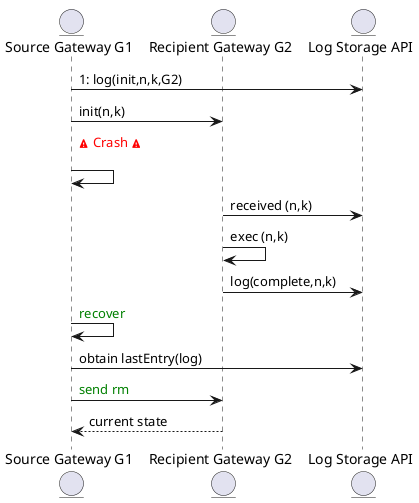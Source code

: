 @startuml

entity "Source Gateway G1" as sg
entity "Recipient Gateway G2" as rg
entity "Log Storage API" as log


sg->log: 1: log(init,n,k,G2)
sg->rg: init(n,k)

sg->sg: <color:red><&warning> Crash <&warning>\n
    rg->log: received (n,k)
        rg->rg: exec (n,k)
        rg->log: log(complete,n,k)
sg->sg: <color:green>recover

sg->log: obtain lastEntry(log)
sg->rg:<color:green>send rm
return current state

@enduml